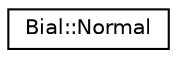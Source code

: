 digraph "Graphical Class Hierarchy"
{
  edge [fontname="Helvetica",fontsize="10",labelfontname="Helvetica",labelfontsize="10"];
  node [fontname="Helvetica",fontsize="10",shape=record];
  rankdir="LR";
  Node1 [label="Bial::Normal",height=0.2,width=0.4,color="black", fillcolor="white", style="filled",URL="$group__render__geom.html#class_bial_1_1_normal",tooltip="The Normal class is the geometric representation of a Normal in 3D space.   A surface normal (or just..."];
}

